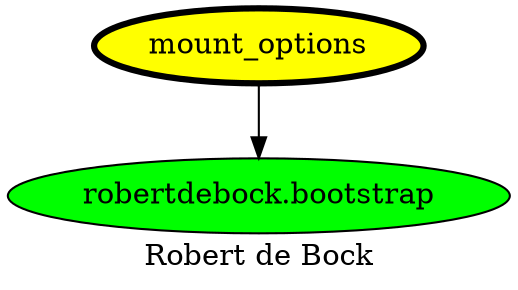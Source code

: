 digraph PhiloDilemma {
  label = "Robert de Bock" ;
  overlap=false
  {
    "mount_options" [fillcolor=yellow style=filled penwidth=3]
    "robertdebock.bootstrap" [fillcolor=green style=filled]
  }
  "mount_options" -> "robertdebock.bootstrap"
}
